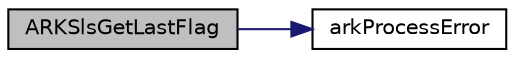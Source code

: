 digraph "ARKSlsGetLastFlag"
{
  edge [fontname="Helvetica",fontsize="10",labelfontname="Helvetica",labelfontsize="10"];
  node [fontname="Helvetica",fontsize="10",shape=record];
  rankdir="LR";
  Node0 [label="ARKSlsGetLastFlag",height=0.2,width=0.4,color="black", fillcolor="grey75", style="filled", fontcolor="black"];
  Node0 -> Node1 [color="midnightblue",fontsize="10",style="solid",fontname="Helvetica"];
  Node1 [label="arkProcessError",height=0.2,width=0.4,color="black", fillcolor="white", style="filled",URL="$dc/d49/arkode_8c.html#aba6159e58f2e8ed8560e9bdbf6f6d4c0"];
}
